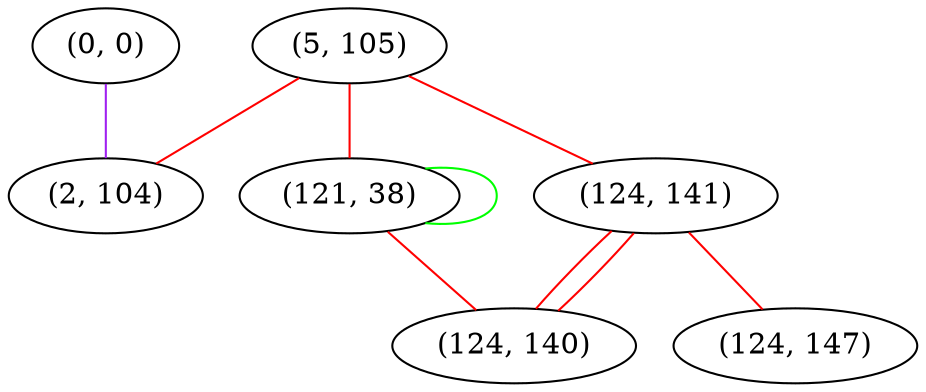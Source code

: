 graph "" {
"(5, 105)";
"(0, 0)";
"(2, 104)";
"(121, 38)";
"(124, 141)";
"(124, 140)";
"(124, 147)";
"(5, 105)" -- "(124, 141)"  [color=red, key=0, weight=1];
"(5, 105)" -- "(2, 104)"  [color=red, key=0, weight=1];
"(5, 105)" -- "(121, 38)"  [color=red, key=0, weight=1];
"(0, 0)" -- "(2, 104)"  [color=purple, key=0, weight=4];
"(121, 38)" -- "(124, 140)"  [color=red, key=0, weight=1];
"(121, 38)" -- "(121, 38)"  [color=green, key=0, weight=2];
"(124, 141)" -- "(124, 140)"  [color=red, key=0, weight=1];
"(124, 141)" -- "(124, 140)"  [color=red, key=1, weight=1];
"(124, 141)" -- "(124, 147)"  [color=red, key=0, weight=1];
}
